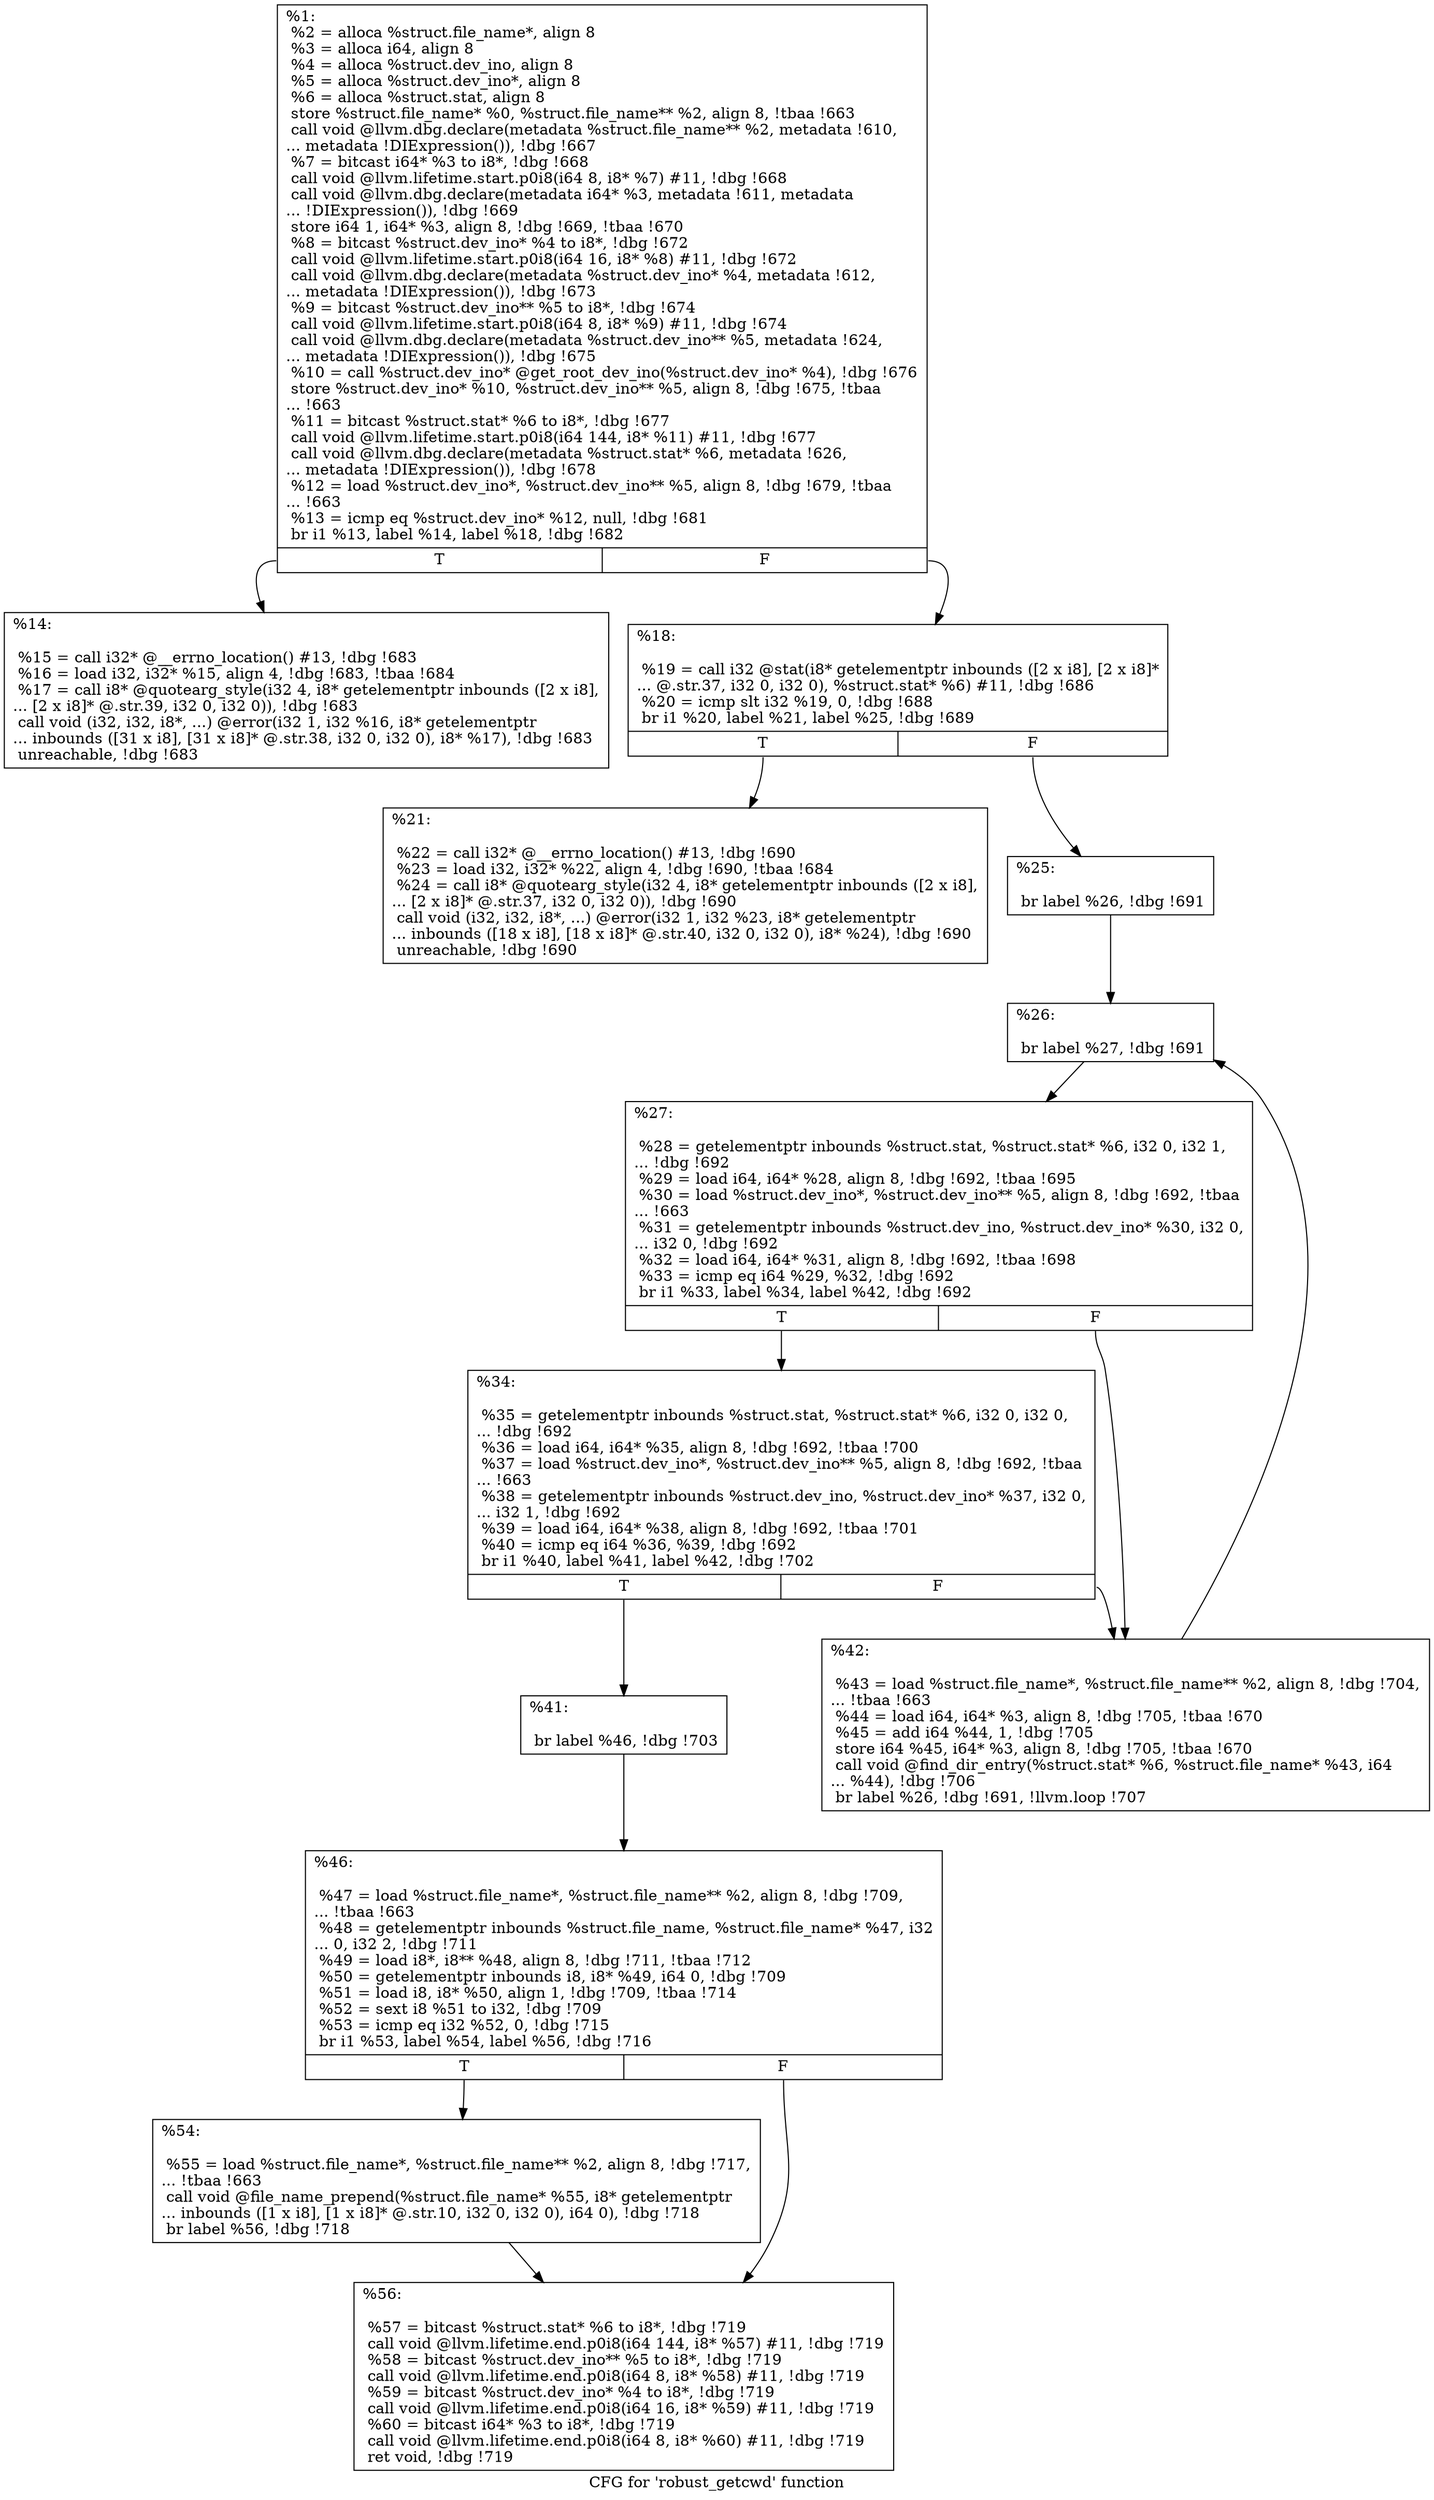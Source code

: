 digraph "CFG for 'robust_getcwd' function" {
	label="CFG for 'robust_getcwd' function";

	Node0x16a7580 [shape=record,label="{%1:\l  %2 = alloca %struct.file_name*, align 8\l  %3 = alloca i64, align 8\l  %4 = alloca %struct.dev_ino, align 8\l  %5 = alloca %struct.dev_ino*, align 8\l  %6 = alloca %struct.stat, align 8\l  store %struct.file_name* %0, %struct.file_name** %2, align 8, !tbaa !663\l  call void @llvm.dbg.declare(metadata %struct.file_name** %2, metadata !610,\l... metadata !DIExpression()), !dbg !667\l  %7 = bitcast i64* %3 to i8*, !dbg !668\l  call void @llvm.lifetime.start.p0i8(i64 8, i8* %7) #11, !dbg !668\l  call void @llvm.dbg.declare(metadata i64* %3, metadata !611, metadata\l... !DIExpression()), !dbg !669\l  store i64 1, i64* %3, align 8, !dbg !669, !tbaa !670\l  %8 = bitcast %struct.dev_ino* %4 to i8*, !dbg !672\l  call void @llvm.lifetime.start.p0i8(i64 16, i8* %8) #11, !dbg !672\l  call void @llvm.dbg.declare(metadata %struct.dev_ino* %4, metadata !612,\l... metadata !DIExpression()), !dbg !673\l  %9 = bitcast %struct.dev_ino** %5 to i8*, !dbg !674\l  call void @llvm.lifetime.start.p0i8(i64 8, i8* %9) #11, !dbg !674\l  call void @llvm.dbg.declare(metadata %struct.dev_ino** %5, metadata !624,\l... metadata !DIExpression()), !dbg !675\l  %10 = call %struct.dev_ino* @get_root_dev_ino(%struct.dev_ino* %4), !dbg !676\l  store %struct.dev_ino* %10, %struct.dev_ino** %5, align 8, !dbg !675, !tbaa\l... !663\l  %11 = bitcast %struct.stat* %6 to i8*, !dbg !677\l  call void @llvm.lifetime.start.p0i8(i64 144, i8* %11) #11, !dbg !677\l  call void @llvm.dbg.declare(metadata %struct.stat* %6, metadata !626,\l... metadata !DIExpression()), !dbg !678\l  %12 = load %struct.dev_ino*, %struct.dev_ino** %5, align 8, !dbg !679, !tbaa\l... !663\l  %13 = icmp eq %struct.dev_ino* %12, null, !dbg !681\l  br i1 %13, label %14, label %18, !dbg !682\l|{<s0>T|<s1>F}}"];
	Node0x16a7580:s0 -> Node0x16a1ae0;
	Node0x16a7580:s1 -> Node0x16a1b30;
	Node0x16a1ae0 [shape=record,label="{%14:\l\l  %15 = call i32* @__errno_location() #13, !dbg !683\l  %16 = load i32, i32* %15, align 4, !dbg !683, !tbaa !684\l  %17 = call i8* @quotearg_style(i32 4, i8* getelementptr inbounds ([2 x i8],\l... [2 x i8]* @.str.39, i32 0, i32 0)), !dbg !683\l  call void (i32, i32, i8*, ...) @error(i32 1, i32 %16, i8* getelementptr\l... inbounds ([31 x i8], [31 x i8]* @.str.38, i32 0, i32 0), i8* %17), !dbg !683\l  unreachable, !dbg !683\l}"];
	Node0x16a1b30 [shape=record,label="{%18:\l\l  %19 = call i32 @stat(i8* getelementptr inbounds ([2 x i8], [2 x i8]*\l... @.str.37, i32 0, i32 0), %struct.stat* %6) #11, !dbg !686\l  %20 = icmp slt i32 %19, 0, !dbg !688\l  br i1 %20, label %21, label %25, !dbg !689\l|{<s0>T|<s1>F}}"];
	Node0x16a1b30:s0 -> Node0x16a1b80;
	Node0x16a1b30:s1 -> Node0x16a1bd0;
	Node0x16a1b80 [shape=record,label="{%21:\l\l  %22 = call i32* @__errno_location() #13, !dbg !690\l  %23 = load i32, i32* %22, align 4, !dbg !690, !tbaa !684\l  %24 = call i8* @quotearg_style(i32 4, i8* getelementptr inbounds ([2 x i8],\l... [2 x i8]* @.str.37, i32 0, i32 0)), !dbg !690\l  call void (i32, i32, i8*, ...) @error(i32 1, i32 %23, i8* getelementptr\l... inbounds ([18 x i8], [18 x i8]* @.str.40, i32 0, i32 0), i8* %24), !dbg !690\l  unreachable, !dbg !690\l}"];
	Node0x16a1bd0 [shape=record,label="{%25:\l\l  br label %26, !dbg !691\l}"];
	Node0x16a1bd0 -> Node0x16a1c20;
	Node0x16a1c20 [shape=record,label="{%26:\l\l  br label %27, !dbg !691\l}"];
	Node0x16a1c20 -> Node0x16a1c70;
	Node0x16a1c70 [shape=record,label="{%27:\l\l  %28 = getelementptr inbounds %struct.stat, %struct.stat* %6, i32 0, i32 1,\l... !dbg !692\l  %29 = load i64, i64* %28, align 8, !dbg !692, !tbaa !695\l  %30 = load %struct.dev_ino*, %struct.dev_ino** %5, align 8, !dbg !692, !tbaa\l... !663\l  %31 = getelementptr inbounds %struct.dev_ino, %struct.dev_ino* %30, i32 0,\l... i32 0, !dbg !692\l  %32 = load i64, i64* %31, align 8, !dbg !692, !tbaa !698\l  %33 = icmp eq i64 %29, %32, !dbg !692\l  br i1 %33, label %34, label %42, !dbg !692\l|{<s0>T|<s1>F}}"];
	Node0x16a1c70:s0 -> Node0x16a1cc0;
	Node0x16a1c70:s1 -> Node0x16a1d60;
	Node0x16a1cc0 [shape=record,label="{%34:\l\l  %35 = getelementptr inbounds %struct.stat, %struct.stat* %6, i32 0, i32 0,\l... !dbg !692\l  %36 = load i64, i64* %35, align 8, !dbg !692, !tbaa !700\l  %37 = load %struct.dev_ino*, %struct.dev_ino** %5, align 8, !dbg !692, !tbaa\l... !663\l  %38 = getelementptr inbounds %struct.dev_ino, %struct.dev_ino* %37, i32 0,\l... i32 1, !dbg !692\l  %39 = load i64, i64* %38, align 8, !dbg !692, !tbaa !701\l  %40 = icmp eq i64 %36, %39, !dbg !692\l  br i1 %40, label %41, label %42, !dbg !702\l|{<s0>T|<s1>F}}"];
	Node0x16a1cc0:s0 -> Node0x16a1d10;
	Node0x16a1cc0:s1 -> Node0x16a1d60;
	Node0x16a1d10 [shape=record,label="{%41:\l\l  br label %46, !dbg !703\l}"];
	Node0x16a1d10 -> Node0x16a1db0;
	Node0x16a1d60 [shape=record,label="{%42:\l\l  %43 = load %struct.file_name*, %struct.file_name** %2, align 8, !dbg !704,\l... !tbaa !663\l  %44 = load i64, i64* %3, align 8, !dbg !705, !tbaa !670\l  %45 = add i64 %44, 1, !dbg !705\l  store i64 %45, i64* %3, align 8, !dbg !705, !tbaa !670\l  call void @find_dir_entry(%struct.stat* %6, %struct.file_name* %43, i64\l... %44), !dbg !706\l  br label %26, !dbg !691, !llvm.loop !707\l}"];
	Node0x16a1d60 -> Node0x16a1c20;
	Node0x16a1db0 [shape=record,label="{%46:\l\l  %47 = load %struct.file_name*, %struct.file_name** %2, align 8, !dbg !709,\l... !tbaa !663\l  %48 = getelementptr inbounds %struct.file_name, %struct.file_name* %47, i32\l... 0, i32 2, !dbg !711\l  %49 = load i8*, i8** %48, align 8, !dbg !711, !tbaa !712\l  %50 = getelementptr inbounds i8, i8* %49, i64 0, !dbg !709\l  %51 = load i8, i8* %50, align 1, !dbg !709, !tbaa !714\l  %52 = sext i8 %51 to i32, !dbg !709\l  %53 = icmp eq i32 %52, 0, !dbg !715\l  br i1 %53, label %54, label %56, !dbg !716\l|{<s0>T|<s1>F}}"];
	Node0x16a1db0:s0 -> Node0x16a1e00;
	Node0x16a1db0:s1 -> Node0x16a1e50;
	Node0x16a1e00 [shape=record,label="{%54:\l\l  %55 = load %struct.file_name*, %struct.file_name** %2, align 8, !dbg !717,\l... !tbaa !663\l  call void @file_name_prepend(%struct.file_name* %55, i8* getelementptr\l... inbounds ([1 x i8], [1 x i8]* @.str.10, i32 0, i32 0), i64 0), !dbg !718\l  br label %56, !dbg !718\l}"];
	Node0x16a1e00 -> Node0x16a1e50;
	Node0x16a1e50 [shape=record,label="{%56:\l\l  %57 = bitcast %struct.stat* %6 to i8*, !dbg !719\l  call void @llvm.lifetime.end.p0i8(i64 144, i8* %57) #11, !dbg !719\l  %58 = bitcast %struct.dev_ino** %5 to i8*, !dbg !719\l  call void @llvm.lifetime.end.p0i8(i64 8, i8* %58) #11, !dbg !719\l  %59 = bitcast %struct.dev_ino* %4 to i8*, !dbg !719\l  call void @llvm.lifetime.end.p0i8(i64 16, i8* %59) #11, !dbg !719\l  %60 = bitcast i64* %3 to i8*, !dbg !719\l  call void @llvm.lifetime.end.p0i8(i64 8, i8* %60) #11, !dbg !719\l  ret void, !dbg !719\l}"];
}
